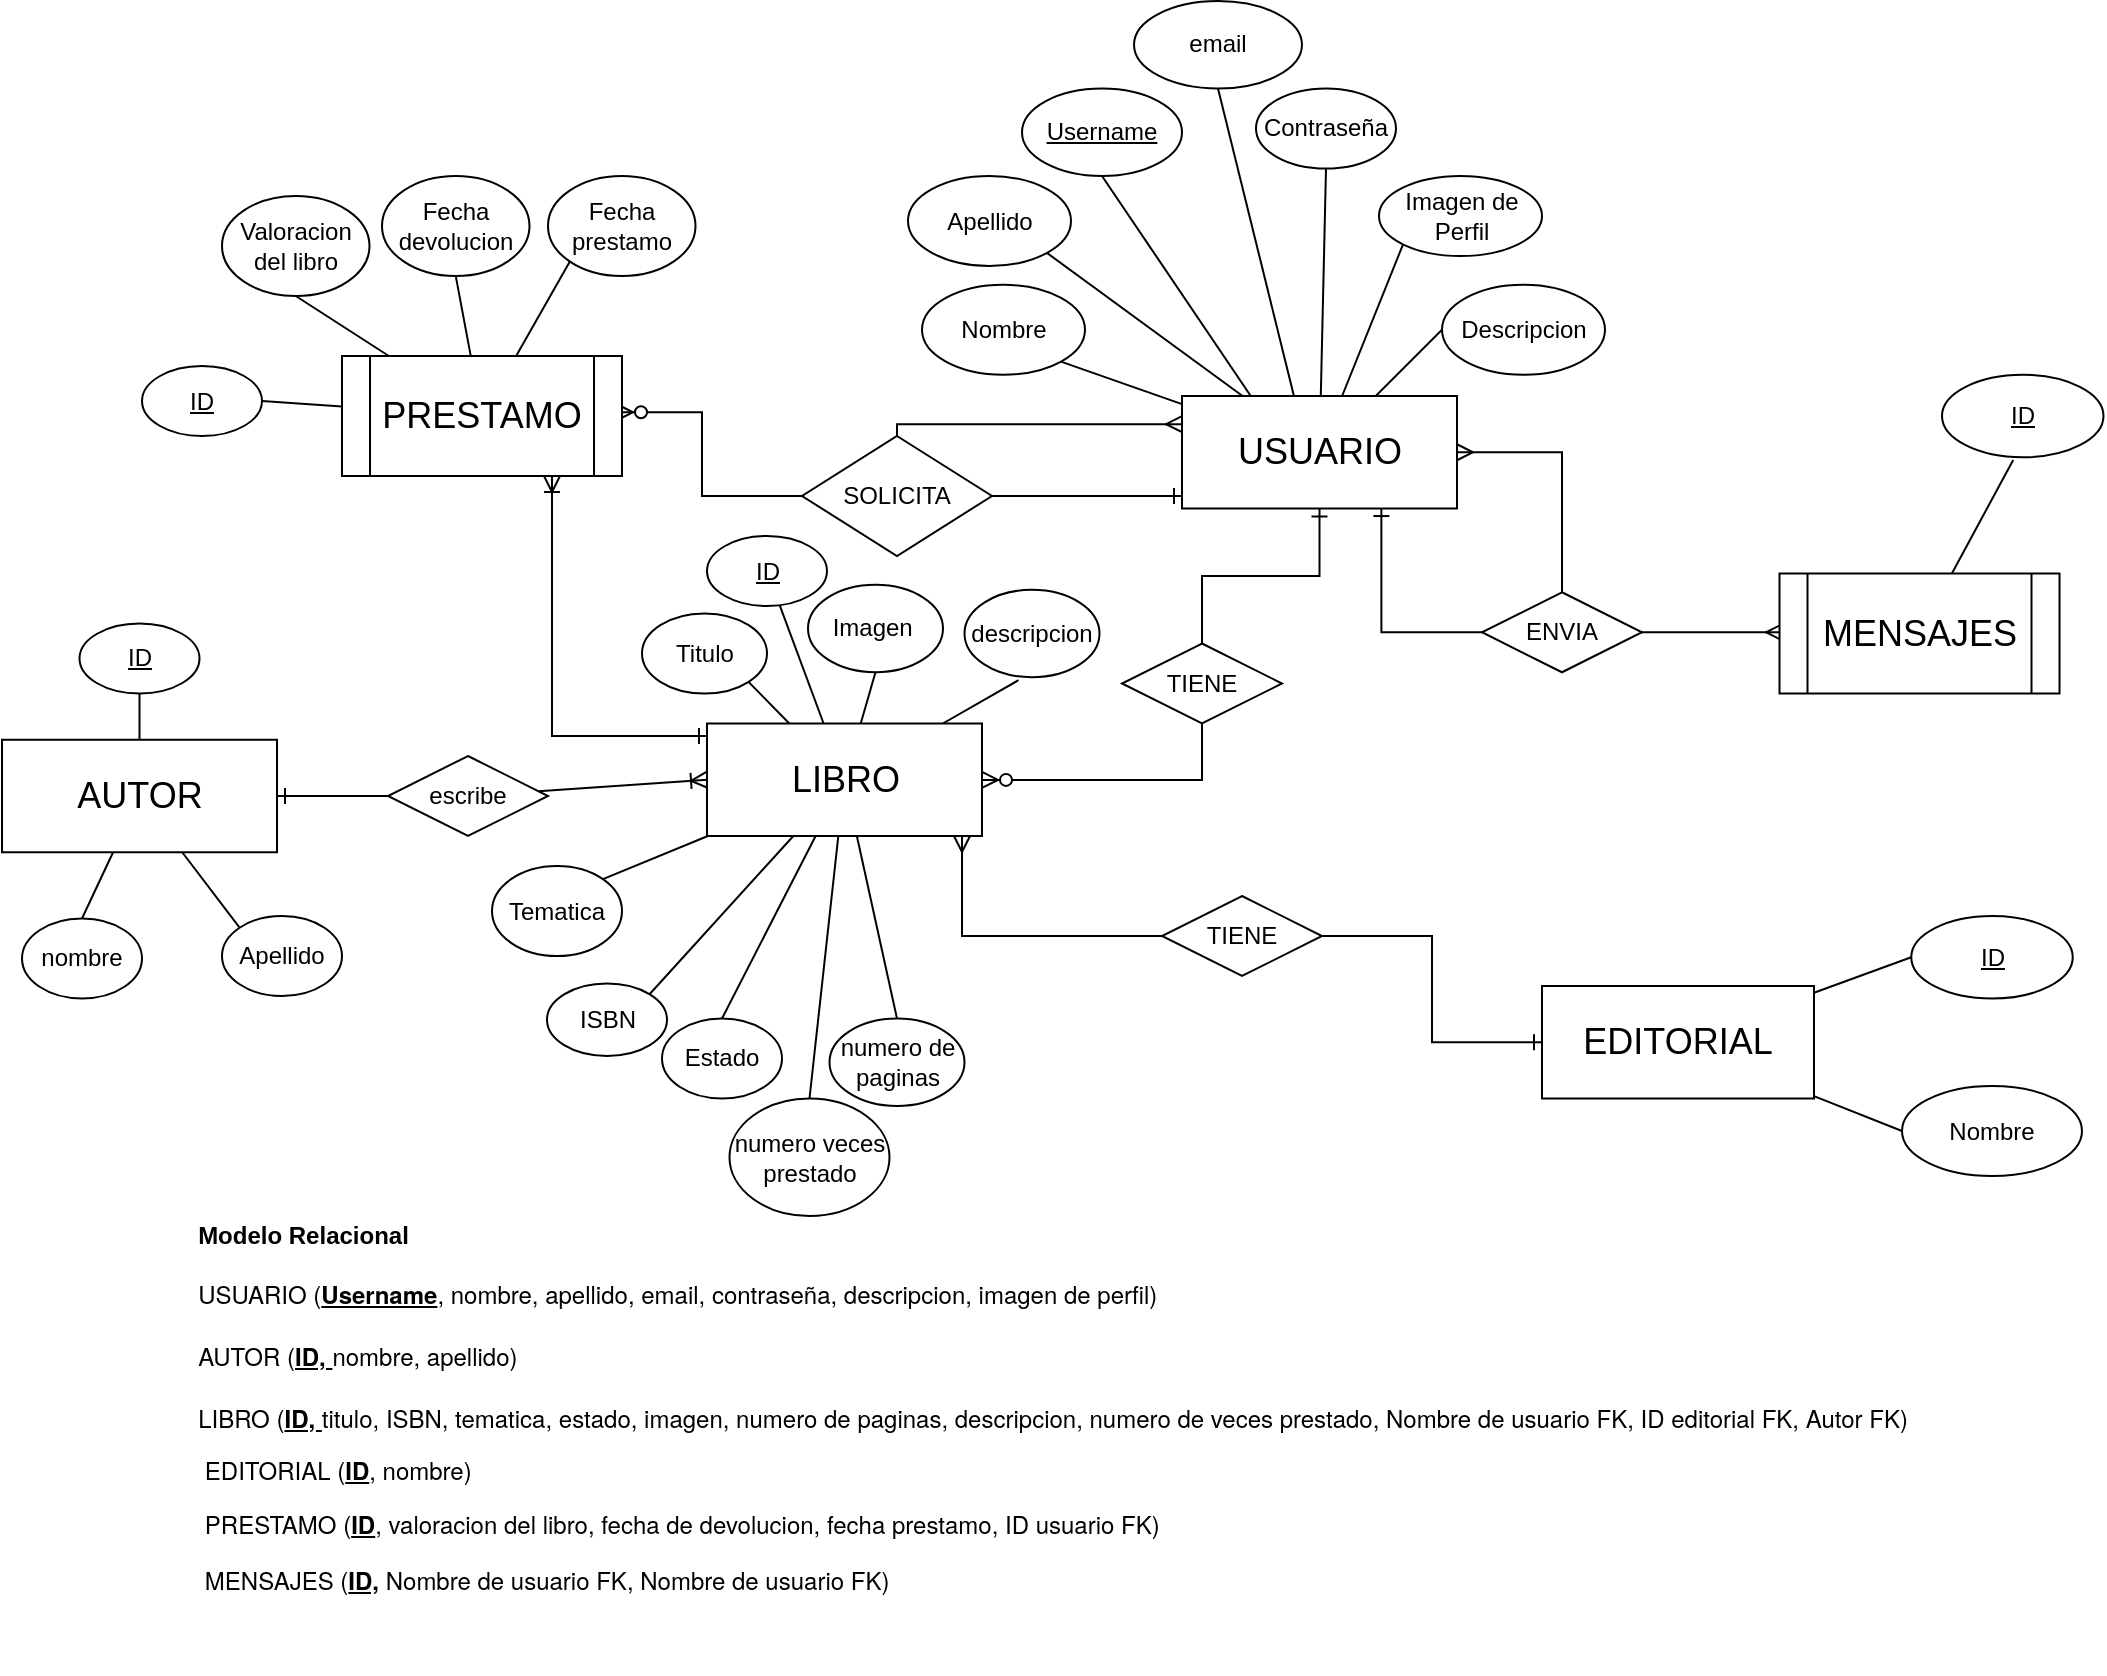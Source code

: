 <mxfile version="14.4.8" type="github">
  <diagram id="C5RBs43oDa-KdzZeNtuy" name="Page-1">
    <mxGraphModel dx="786" dy="487" grid="1" gridSize="10" guides="1" tooltips="1" connect="1" arrows="1" fold="1" page="1" pageScale="1" pageWidth="827" pageHeight="1169" math="0" shadow="0">
      <root>
        <mxCell id="WIyWlLk6GJQsqaUBKTNV-0" />
        <mxCell id="WIyWlLk6GJQsqaUBKTNV-1" parent="WIyWlLk6GJQsqaUBKTNV-0" />
        <mxCell id="VfNmNsJII7E2Oj9_ErOp-48" style="edgeStyle=orthogonalEdgeStyle;rounded=0;orthogonalLoop=1;jettySize=auto;html=1;entryX=1;entryY=0.5;entryDx=0;entryDy=0;startArrow=none;startFill=0;endArrow=ERzeroToMany;endFill=1;exitX=0;exitY=0.5;exitDx=0;exitDy=0;" parent="WIyWlLk6GJQsqaUBKTNV-1" source="I_8_5JJbdPGwPO8MQidX-213" edge="1">
          <mxGeometry relative="1" as="geometry">
            <mxPoint x="1077.5" y="358.125" as="targetPoint" />
            <Array as="points">
              <mxPoint x="1120" y="400" />
              <mxPoint x="1120" y="358" />
            </Array>
          </mxGeometry>
        </mxCell>
        <mxCell id="VfNmNsJII7E2Oj9_ErOp-53" style="edgeStyle=orthogonalEdgeStyle;rounded=0;orthogonalLoop=1;jettySize=auto;html=1;entryX=0;entryY=0.25;entryDx=0;entryDy=0;startArrow=none;startFill=0;endArrow=ERmany;endFill=0;exitX=0.5;exitY=0;exitDx=0;exitDy=0;" parent="WIyWlLk6GJQsqaUBKTNV-1" source="I_8_5JJbdPGwPO8MQidX-213" target="VfNmNsJII7E2Oj9_ErOp-7" edge="1">
          <mxGeometry relative="1" as="geometry">
            <Array as="points">
              <mxPoint x="1218" y="364" />
            </Array>
          </mxGeometry>
        </mxCell>
        <mxCell id="I_8_5JJbdPGwPO8MQidX-213" value="SOLICITA" style="shape=rhombus;perimeter=rhombusPerimeter;whiteSpace=wrap;html=1;align=center;" parent="WIyWlLk6GJQsqaUBKTNV-1" vertex="1">
          <mxGeometry x="1170" y="370" width="95" height="60" as="geometry" />
        </mxCell>
        <mxCell id="VfNmNsJII7E2Oj9_ErOp-19" style="edgeStyle=orthogonalEdgeStyle;rounded=0;orthogonalLoop=1;jettySize=auto;html=1;entryX=0;entryY=0.5;entryDx=0;entryDy=0;endArrow=none;endFill=0;startArrow=ERmany;startFill=0;" parent="WIyWlLk6GJQsqaUBKTNV-1" source="I_8_5JJbdPGwPO8MQidX-224" target="VfNmNsJII7E2Oj9_ErOp-9" edge="1">
          <mxGeometry relative="1" as="geometry">
            <mxPoint x="1250" y="580" as="sourcePoint" />
            <Array as="points">
              <mxPoint x="1250" y="620" />
            </Array>
          </mxGeometry>
        </mxCell>
        <mxCell id="VfNmNsJII7E2Oj9_ErOp-21" style="edgeStyle=none;rounded=0;orthogonalLoop=1;jettySize=auto;html=1;entryX=0.5;entryY=1;entryDx=0;entryDy=0;endArrow=none;endFill=0;" parent="WIyWlLk6GJQsqaUBKTNV-1" source="I_8_5JJbdPGwPO8MQidX-224" target="VfNmNsJII7E2Oj9_ErOp-1" edge="1">
          <mxGeometry relative="1" as="geometry" />
        </mxCell>
        <mxCell id="VfNmNsJII7E2Oj9_ErOp-22" style="edgeStyle=none;rounded=0;orthogonalLoop=1;jettySize=auto;html=1;endArrow=none;endFill=0;" parent="WIyWlLk6GJQsqaUBKTNV-1" source="I_8_5JJbdPGwPO8MQidX-224" target="I_8_5JJbdPGwPO8MQidX-264" edge="1">
          <mxGeometry relative="1" as="geometry" />
        </mxCell>
        <mxCell id="VfNmNsJII7E2Oj9_ErOp-23" style="edgeStyle=none;rounded=0;orthogonalLoop=1;jettySize=auto;html=1;entryX=1;entryY=1;entryDx=0;entryDy=0;endArrow=none;endFill=0;" parent="WIyWlLk6GJQsqaUBKTNV-1" source="I_8_5JJbdPGwPO8MQidX-224" target="I_8_5JJbdPGwPO8MQidX-268" edge="1">
          <mxGeometry relative="1" as="geometry" />
        </mxCell>
        <mxCell id="VfNmNsJII7E2Oj9_ErOp-25" style="edgeStyle=none;rounded=0;orthogonalLoop=1;jettySize=auto;html=1;entryX=1;entryY=0;entryDx=0;entryDy=0;endArrow=none;endFill=0;" parent="WIyWlLk6GJQsqaUBKTNV-1" source="I_8_5JJbdPGwPO8MQidX-224" target="VfNmNsJII7E2Oj9_ErOp-0" edge="1">
          <mxGeometry relative="1" as="geometry" />
        </mxCell>
        <mxCell id="VfNmNsJII7E2Oj9_ErOp-26" style="edgeStyle=none;rounded=0;orthogonalLoop=1;jettySize=auto;html=1;entryX=1;entryY=0;entryDx=0;entryDy=0;endArrow=none;endFill=0;" parent="WIyWlLk6GJQsqaUBKTNV-1" source="I_8_5JJbdPGwPO8MQidX-224" target="I_8_5JJbdPGwPO8MQidX-266" edge="1">
          <mxGeometry relative="1" as="geometry" />
        </mxCell>
        <mxCell id="VfNmNsJII7E2Oj9_ErOp-27" style="edgeStyle=none;rounded=0;orthogonalLoop=1;jettySize=auto;html=1;entryX=0.5;entryY=0;entryDx=0;entryDy=0;endArrow=none;endFill=0;" parent="WIyWlLk6GJQsqaUBKTNV-1" source="I_8_5JJbdPGwPO8MQidX-224" target="VfNmNsJII7E2Oj9_ErOp-2" edge="1">
          <mxGeometry relative="1" as="geometry" />
        </mxCell>
        <mxCell id="pECKGC5mE5hubifjCDva-3" style="edgeStyle=none;rounded=0;orthogonalLoop=1;jettySize=auto;html=1;entryX=0.5;entryY=0;entryDx=0;entryDy=0;endArrow=none;endFill=0;" parent="WIyWlLk6GJQsqaUBKTNV-1" source="I_8_5JJbdPGwPO8MQidX-224" target="pECKGC5mE5hubifjCDva-2" edge="1">
          <mxGeometry relative="1" as="geometry" />
        </mxCell>
        <mxCell id="G_FckccKH4Ecl18z6gfM-2" style="edgeStyle=none;rounded=0;orthogonalLoop=1;jettySize=auto;html=1;entryX=0.5;entryY=0;entryDx=0;entryDy=0;endArrow=none;endFill=0;" parent="WIyWlLk6GJQsqaUBKTNV-1" source="I_8_5JJbdPGwPO8MQidX-224" target="G_FckccKH4Ecl18z6gfM-0" edge="1">
          <mxGeometry relative="1" as="geometry" />
        </mxCell>
        <mxCell id="G_FckccKH4Ecl18z6gfM-6" style="edgeStyle=none;rounded=0;orthogonalLoop=1;jettySize=auto;html=1;entryX=0.4;entryY=1.034;entryDx=0;entryDy=0;entryPerimeter=0;endArrow=none;endFill=0;" parent="WIyWlLk6GJQsqaUBKTNV-1" source="I_8_5JJbdPGwPO8MQidX-224" target="G_FckccKH4Ecl18z6gfM-5" edge="1">
          <mxGeometry relative="1" as="geometry" />
        </mxCell>
        <mxCell id="9x1E-fn2I4ilBq3RHDuU-0" style="edgeStyle=orthogonalEdgeStyle;rounded=0;orthogonalLoop=1;jettySize=auto;html=1;entryX=0.75;entryY=1;entryDx=0;entryDy=0;endArrow=ERoneToMany;endFill=0;startArrow=ERone;startFill=0;" edge="1" parent="WIyWlLk6GJQsqaUBKTNV-1" source="I_8_5JJbdPGwPO8MQidX-224" target="VfNmNsJII7E2Oj9_ErOp-52">
          <mxGeometry relative="1" as="geometry">
            <Array as="points">
              <mxPoint x="1045" y="520" />
            </Array>
          </mxGeometry>
        </mxCell>
        <mxCell id="I_8_5JJbdPGwPO8MQidX-224" value="&lt;font style=&quot;font-size: 18px&quot;&gt;LIBRO&lt;/font&gt;" style="whiteSpace=wrap;html=1;align=center;" parent="WIyWlLk6GJQsqaUBKTNV-1" vertex="1">
          <mxGeometry x="1122.5" y="513.75" width="137.5" height="56.25" as="geometry" />
        </mxCell>
        <mxCell id="I_8_5JJbdPGwPO8MQidX-242" value="email" style="ellipse;whiteSpace=wrap;html=1;" parent="WIyWlLk6GJQsqaUBKTNV-1" vertex="1">
          <mxGeometry x="1336" y="152.5" width="84" height="43.75" as="geometry" />
        </mxCell>
        <mxCell id="I_8_5JJbdPGwPO8MQidX-243" value="&lt;u&gt;Username&lt;/u&gt;" style="ellipse;whiteSpace=wrap;html=1;" parent="WIyWlLk6GJQsqaUBKTNV-1" vertex="1">
          <mxGeometry x="1280" y="196.25" width="80" height="43.75" as="geometry" />
        </mxCell>
        <mxCell id="I_8_5JJbdPGwPO8MQidX-244" value="Descripcion" style="ellipse;whiteSpace=wrap;html=1;" parent="WIyWlLk6GJQsqaUBKTNV-1" vertex="1">
          <mxGeometry x="1490" y="294.38" width="81.5" height="45" as="geometry" />
        </mxCell>
        <mxCell id="I_8_5JJbdPGwPO8MQidX-245" value="Nombre" style="ellipse;whiteSpace=wrap;html=1;" parent="WIyWlLk6GJQsqaUBKTNV-1" vertex="1">
          <mxGeometry x="1720" y="695" width="90" height="45" as="geometry" />
        </mxCell>
        <mxCell id="I_8_5JJbdPGwPO8MQidX-246" value="&lt;u&gt;ID&lt;/u&gt;" style="ellipse;whiteSpace=wrap;html=1;" parent="WIyWlLk6GJQsqaUBKTNV-1" vertex="1">
          <mxGeometry x="1724.63" y="610" width="80.75" height="41.25" as="geometry" />
        </mxCell>
        <mxCell id="I_8_5JJbdPGwPO8MQidX-264" value="&lt;u&gt;ID&lt;/u&gt;" style="ellipse;whiteSpace=wrap;html=1;" parent="WIyWlLk6GJQsqaUBKTNV-1" vertex="1">
          <mxGeometry x="1122.5" y="420" width="60" height="35" as="geometry" />
        </mxCell>
        <mxCell id="I_8_5JJbdPGwPO8MQidX-266" value="ISBN" style="ellipse;whiteSpace=wrap;html=1;" parent="WIyWlLk6GJQsqaUBKTNV-1" vertex="1">
          <mxGeometry x="1042.5" y="643.75" width="60" height="36.25" as="geometry" />
        </mxCell>
        <mxCell id="I_8_5JJbdPGwPO8MQidX-268" value="Titulo" style="ellipse;whiteSpace=wrap;html=1;" parent="WIyWlLk6GJQsqaUBKTNV-1" vertex="1">
          <mxGeometry x="1090" y="458.75" width="62.5" height="40" as="geometry" />
        </mxCell>
        <mxCell id="I_8_5JJbdPGwPO8MQidX-270" value="nombre" style="ellipse;whiteSpace=wrap;html=1;" parent="WIyWlLk6GJQsqaUBKTNV-1" vertex="1">
          <mxGeometry x="780" y="611.25" width="60" height="40" as="geometry" />
        </mxCell>
        <mxCell id="VfNmNsJII7E2Oj9_ErOp-15" style="edgeStyle=orthogonalEdgeStyle;rounded=0;orthogonalLoop=1;jettySize=auto;html=1;endArrow=ERzeroToMany;endFill=1;exitX=0.5;exitY=1;exitDx=0;exitDy=0;" parent="WIyWlLk6GJQsqaUBKTNV-1" source="I_8_5JJbdPGwPO8MQidX-278" target="I_8_5JJbdPGwPO8MQidX-224" edge="1">
          <mxGeometry relative="1" as="geometry" />
        </mxCell>
        <mxCell id="I_8_5JJbdPGwPO8MQidX-278" value="TIENE" style="shape=rhombus;perimeter=rhombusPerimeter;whiteSpace=wrap;html=1;align=center;" parent="WIyWlLk6GJQsqaUBKTNV-1" vertex="1">
          <mxGeometry x="1330" y="473.75" width="80" height="40" as="geometry" />
        </mxCell>
        <mxCell id="I_8_5JJbdPGwPO8MQidX-280" value="&lt;br&gt;&lt;br&gt;&lt;br&gt;&lt;br&gt;" style="text;html=1;align=center;verticalAlign=middle;resizable=0;points=[];autosize=1;" parent="WIyWlLk6GJQsqaUBKTNV-1" vertex="1">
          <mxGeometry x="1400" y="720" width="20" height="60" as="geometry" />
        </mxCell>
        <mxCell id="I_8_5JJbdPGwPO8MQidX-283" value="&lt;p&gt;&lt;/p&gt;&lt;div style=&quot;text-align: justify&quot;&gt;&lt;div&gt;&lt;b&gt;Modelo Relacional&amp;nbsp;&amp;nbsp;&lt;/b&gt;&lt;/div&gt;&lt;div&gt;&lt;br style=&quot;text-align: center ; background-color: rgb(255 , 255 , 255)&quot;&gt;&lt;/div&gt;&lt;/div&gt;&lt;div style=&quot;text-align: justify&quot;&gt;&lt;span style=&quot;font-family: &amp;#34;whitney&amp;#34; , &amp;#34;helvetica neue&amp;#34; , &amp;#34;helvetica&amp;#34; , &amp;#34;arial&amp;#34; , sans-serif ; background-color: rgb(255 , 255 , 255)&quot;&gt;&lt;font style=&quot;font-size: 12px&quot;&gt;USUARIO (&lt;b&gt;&lt;u&gt;Username&lt;/u&gt;&lt;/b&gt;, nombre, apellido, email, contraseña, descripcion, imagen de perfil)&lt;/font&gt;&lt;/span&gt;&lt;/div&gt;&lt;font style=&quot;font-size: 12px ; background-color: rgb(255 , 255 , 255)&quot;&gt;&lt;div style=&quot;text-align: justify&quot;&gt;&lt;font face=&quot;whitney, helvetica neue, helvetica, arial, sans-serif&quot; style=&quot;font-size: 12px&quot;&gt;&lt;br&gt;&lt;/font&gt;&lt;/div&gt;&lt;div style=&quot;text-align: justify&quot;&gt;&lt;span style=&quot;font-family: &amp;#34;whitney&amp;#34; , &amp;#34;helvetica neue&amp;#34; , &amp;#34;helvetica&amp;#34; , &amp;#34;arial&amp;#34; , sans-serif&quot;&gt;AUTOR (&lt;/span&gt;&lt;span style=&quot;font-family: &amp;#34;whitney&amp;#34; , &amp;#34;helvetica neue&amp;#34; , &amp;#34;helvetica&amp;#34; , &amp;#34;arial&amp;#34; , sans-serif&quot;&gt;&lt;u style=&quot;font-weight: bold&quot;&gt;ID, &lt;/u&gt;nombre, apellido&lt;/span&gt;&lt;span style=&quot;font-family: &amp;#34;whitney&amp;#34; , &amp;#34;helvetica neue&amp;#34; , &amp;#34;helvetica&amp;#34; , &amp;#34;arial&amp;#34; , sans-serif&quot;&gt;)&lt;/span&gt;&lt;font face=&quot;whitney, helvetica neue, helvetica, arial, sans-serif&quot; style=&quot;font-size: 12px&quot;&gt;&lt;br&gt;&lt;/font&gt;&lt;/div&gt;&lt;div style=&quot;text-align: justify&quot;&gt;&lt;span style=&quot;font-family: &amp;#34;whitney&amp;#34; , &amp;#34;helvetica neue&amp;#34; , &amp;#34;helvetica&amp;#34; , &amp;#34;arial&amp;#34; , sans-serif&quot;&gt;&lt;br&gt;&lt;/span&gt;&lt;/div&gt;&lt;font face=&quot;whitney, helvetica neue, helvetica, arial, sans-serif&quot; style=&quot;font-size: 12px&quot;&gt;&lt;div style=&quot;text-align: justify&quot;&gt;LIBRO (&lt;u&gt;&lt;b&gt;ID,&amp;nbsp;&lt;/b&gt;&lt;/u&gt;titulo, ISBN, tematica, estado, imagen, numero de paginas, descripcion, numero de veces prestado, Nombre de usuario FK, ID editorial FK, Autor FK)&lt;/div&gt;&lt;/font&gt;&lt;/font&gt;&lt;p&gt;&lt;/p&gt;&lt;p style=&quot;text-align: justify&quot;&gt;&lt;span style=&quot;font-family: &amp;#34;whitney&amp;#34; , &amp;#34;helvetica neue&amp;#34; , &amp;#34;helvetica&amp;#34; , &amp;#34;arial&amp;#34; , sans-serif ; background-color: rgb(255 , 255 , 255)&quot;&gt;&lt;font style=&quot;font-size: 12px&quot;&gt;&amp;nbsp;EDITORIAL (&lt;b&gt;&lt;u&gt;ID&lt;/u&gt;&lt;/b&gt;, nombre)&amp;nbsp;&lt;/font&gt;&lt;/span&gt;&lt;/p&gt;&lt;p style=&quot;text-align: justify&quot;&gt;&lt;span style=&quot;font-family: &amp;#34;whitney&amp;#34; , &amp;#34;helvetica neue&amp;#34; , &amp;#34;helvetica&amp;#34; , &amp;#34;arial&amp;#34; , sans-serif ; background-color: rgb(255 , 255 , 255)&quot;&gt;&lt;font style=&quot;font-size: 12px&quot;&gt;&amp;nbsp;PRESTAMO (&lt;b&gt;&lt;u&gt;ID&lt;/u&gt;&lt;/b&gt;, valoracion del libro, fecha de devolucion, fecha prestamo, ID usuario FK)&amp;nbsp;&lt;/font&gt;&lt;/span&gt;&lt;/p&gt;&lt;p style=&quot;text-align: justify&quot;&gt;&lt;span style=&quot;font-family: &amp;#34;whitney&amp;#34; , &amp;#34;helvetica neue&amp;#34; , &amp;#34;helvetica&amp;#34; , &amp;#34;arial&amp;#34; , sans-serif ; background-color: rgb(255 , 255 , 255)&quot;&gt;&lt;font style=&quot;font-size: 12px&quot;&gt;&amp;nbsp;MENSAJES (&lt;u style=&quot;font-weight: bold&quot;&gt;ID,&lt;/u&gt; Nombre de usuario FK, Nombre de usuario FK)&amp;nbsp;&lt;/font&gt;&lt;/span&gt;&lt;/p&gt;&lt;p style=&quot;text-align: justify&quot;&gt;&lt;span style=&quot;font-family: &amp;#34;whitney&amp;#34; , &amp;#34;helvetica neue&amp;#34; , &amp;#34;helvetica&amp;#34; , &amp;#34;arial&amp;#34; , sans-serif ; background-color: rgb(255 , 255 , 255)&quot;&gt;&lt;font style=&quot;font-size: 12px&quot;&gt;&amp;nbsp;&lt;/font&gt;&lt;/span&gt;&lt;/p&gt;" style="text;html=1;align=center;verticalAlign=middle;resizable=0;points=[];autosize=1;" parent="WIyWlLk6GJQsqaUBKTNV-1" vertex="1">
          <mxGeometry x="855" y="755" width="880" height="230" as="geometry" />
        </mxCell>
        <mxCell id="VfNmNsJII7E2Oj9_ErOp-0" value="Tematica" style="ellipse;whiteSpace=wrap;html=1;" parent="WIyWlLk6GJQsqaUBKTNV-1" vertex="1">
          <mxGeometry x="1015" y="585" width="65" height="45" as="geometry" />
        </mxCell>
        <mxCell id="VfNmNsJII7E2Oj9_ErOp-1" value="Imagen&amp;nbsp;" style="ellipse;whiteSpace=wrap;html=1;" parent="WIyWlLk6GJQsqaUBKTNV-1" vertex="1">
          <mxGeometry x="1173" y="444.38" width="67.5" height="43.75" as="geometry" />
        </mxCell>
        <mxCell id="VfNmNsJII7E2Oj9_ErOp-2" value="Estado" style="ellipse;whiteSpace=wrap;html=1;" parent="WIyWlLk6GJQsqaUBKTNV-1" vertex="1">
          <mxGeometry x="1100" y="661.25" width="60" height="40" as="geometry" />
        </mxCell>
        <mxCell id="VfNmNsJII7E2Oj9_ErOp-4" value="Imagen de Perfil" style="ellipse;whiteSpace=wrap;html=1;" parent="WIyWlLk6GJQsqaUBKTNV-1" vertex="1">
          <mxGeometry x="1458.5" y="240" width="81.5" height="40" as="geometry" />
        </mxCell>
        <mxCell id="VfNmNsJII7E2Oj9_ErOp-14" style="edgeStyle=orthogonalEdgeStyle;rounded=0;orthogonalLoop=1;jettySize=auto;html=1;endArrow=none;endFill=0;startArrow=ERone;startFill=0;" parent="WIyWlLk6GJQsqaUBKTNV-1" source="VfNmNsJII7E2Oj9_ErOp-7" target="I_8_5JJbdPGwPO8MQidX-278" edge="1">
          <mxGeometry relative="1" as="geometry" />
        </mxCell>
        <mxCell id="VfNmNsJII7E2Oj9_ErOp-16" style="edgeStyle=orthogonalEdgeStyle;rounded=0;orthogonalLoop=1;jettySize=auto;html=1;entryX=1;entryY=0.5;entryDx=0;entryDy=0;endArrow=none;endFill=0;startArrow=ERone;startFill=0;" parent="WIyWlLk6GJQsqaUBKTNV-1" source="VfNmNsJII7E2Oj9_ErOp-7" target="I_8_5JJbdPGwPO8MQidX-213" edge="1">
          <mxGeometry relative="1" as="geometry">
            <Array as="points">
              <mxPoint x="1320" y="400" />
              <mxPoint x="1320" y="400" />
            </Array>
          </mxGeometry>
        </mxCell>
        <mxCell id="VfNmNsJII7E2Oj9_ErOp-29" style="edgeStyle=none;rounded=0;orthogonalLoop=1;jettySize=auto;html=1;entryX=0.5;entryY=1;entryDx=0;entryDy=0;endArrow=none;endFill=0;exitX=0.25;exitY=0;exitDx=0;exitDy=0;" parent="WIyWlLk6GJQsqaUBKTNV-1" source="VfNmNsJII7E2Oj9_ErOp-7" target="I_8_5JJbdPGwPO8MQidX-243" edge="1">
          <mxGeometry relative="1" as="geometry" />
        </mxCell>
        <mxCell id="VfNmNsJII7E2Oj9_ErOp-30" style="edgeStyle=none;rounded=0;orthogonalLoop=1;jettySize=auto;html=1;entryX=0.5;entryY=1;entryDx=0;entryDy=0;endArrow=none;endFill=0;exitX=0.407;exitY=0;exitDx=0;exitDy=0;exitPerimeter=0;" parent="WIyWlLk6GJQsqaUBKTNV-1" source="VfNmNsJII7E2Oj9_ErOp-7" target="I_8_5JJbdPGwPO8MQidX-242" edge="1">
          <mxGeometry relative="1" as="geometry" />
        </mxCell>
        <mxCell id="VfNmNsJII7E2Oj9_ErOp-31" style="edgeStyle=none;rounded=0;orthogonalLoop=1;jettySize=auto;html=1;entryX=0.5;entryY=1;entryDx=0;entryDy=0;endArrow=none;endFill=0;" parent="WIyWlLk6GJQsqaUBKTNV-1" source="VfNmNsJII7E2Oj9_ErOp-7" target="VfNmNsJII7E2Oj9_ErOp-10" edge="1">
          <mxGeometry relative="1" as="geometry" />
        </mxCell>
        <mxCell id="VfNmNsJII7E2Oj9_ErOp-32" style="edgeStyle=none;rounded=0;orthogonalLoop=1;jettySize=auto;html=1;entryX=0;entryY=1;entryDx=0;entryDy=0;endArrow=none;endFill=0;" parent="WIyWlLk6GJQsqaUBKTNV-1" source="VfNmNsJII7E2Oj9_ErOp-7" target="VfNmNsJII7E2Oj9_ErOp-4" edge="1">
          <mxGeometry relative="1" as="geometry" />
        </mxCell>
        <mxCell id="VfNmNsJII7E2Oj9_ErOp-33" style="edgeStyle=none;rounded=0;orthogonalLoop=1;jettySize=auto;html=1;entryX=0;entryY=0.5;entryDx=0;entryDy=0;endArrow=none;endFill=0;" parent="WIyWlLk6GJQsqaUBKTNV-1" source="VfNmNsJII7E2Oj9_ErOp-7" target="I_8_5JJbdPGwPO8MQidX-244" edge="1">
          <mxGeometry relative="1" as="geometry" />
        </mxCell>
        <mxCell id="pECKGC5mE5hubifjCDva-1" style="rounded=0;orthogonalLoop=1;jettySize=auto;html=1;entryX=1;entryY=1;entryDx=0;entryDy=0;endArrow=none;endFill=0;" parent="WIyWlLk6GJQsqaUBKTNV-1" source="VfNmNsJII7E2Oj9_ErOp-7" target="pECKGC5mE5hubifjCDva-0" edge="1">
          <mxGeometry relative="1" as="geometry" />
        </mxCell>
        <mxCell id="G_FckccKH4Ecl18z6gfM-4" style="edgeStyle=none;rounded=0;orthogonalLoop=1;jettySize=auto;html=1;entryX=1;entryY=1;entryDx=0;entryDy=0;endArrow=none;endFill=0;" parent="WIyWlLk6GJQsqaUBKTNV-1" source="VfNmNsJII7E2Oj9_ErOp-7" target="G_FckccKH4Ecl18z6gfM-3" edge="1">
          <mxGeometry relative="1" as="geometry" />
        </mxCell>
        <mxCell id="VfNmNsJII7E2Oj9_ErOp-7" value="&lt;font style=&quot;font-size: 18px&quot;&gt;USUARIO&lt;br&gt;&lt;/font&gt;" style="whiteSpace=wrap;html=1;align=center;" parent="WIyWlLk6GJQsqaUBKTNV-1" vertex="1">
          <mxGeometry x="1360" y="350" width="137.5" height="56.25" as="geometry" />
        </mxCell>
        <mxCell id="VfNmNsJII7E2Oj9_ErOp-60" style="edgeStyle=none;rounded=0;orthogonalLoop=1;jettySize=auto;html=1;entryX=0;entryY=0.5;entryDx=0;entryDy=0;startArrow=none;startFill=0;endArrow=none;endFill=0;" parent="WIyWlLk6GJQsqaUBKTNV-1" source="VfNmNsJII7E2Oj9_ErOp-8" target="I_8_5JJbdPGwPO8MQidX-246" edge="1">
          <mxGeometry relative="1" as="geometry" />
        </mxCell>
        <mxCell id="VfNmNsJII7E2Oj9_ErOp-61" style="edgeStyle=none;rounded=0;orthogonalLoop=1;jettySize=auto;html=1;entryX=0;entryY=0.5;entryDx=0;entryDy=0;startArrow=none;startFill=0;endArrow=none;endFill=0;" parent="WIyWlLk6GJQsqaUBKTNV-1" source="VfNmNsJII7E2Oj9_ErOp-8" target="I_8_5JJbdPGwPO8MQidX-245" edge="1">
          <mxGeometry relative="1" as="geometry" />
        </mxCell>
        <mxCell id="VfNmNsJII7E2Oj9_ErOp-8" value="&lt;font style=&quot;font-size: 18px&quot;&gt;EDITORIAL&lt;br&gt;&lt;/font&gt;" style="whiteSpace=wrap;html=1;align=center;" parent="WIyWlLk6GJQsqaUBKTNV-1" vertex="1">
          <mxGeometry x="1540" y="645" width="136" height="56.25" as="geometry" />
        </mxCell>
        <mxCell id="VfNmNsJII7E2Oj9_ErOp-20" style="edgeStyle=orthogonalEdgeStyle;rounded=0;orthogonalLoop=1;jettySize=auto;html=1;entryX=0;entryY=0.5;entryDx=0;entryDy=0;endArrow=ERone;endFill=0;" parent="WIyWlLk6GJQsqaUBKTNV-1" source="VfNmNsJII7E2Oj9_ErOp-9" target="VfNmNsJII7E2Oj9_ErOp-8" edge="1">
          <mxGeometry relative="1" as="geometry" />
        </mxCell>
        <mxCell id="VfNmNsJII7E2Oj9_ErOp-9" value="TIENE" style="shape=rhombus;perimeter=rhombusPerimeter;whiteSpace=wrap;html=1;align=center;" parent="WIyWlLk6GJQsqaUBKTNV-1" vertex="1">
          <mxGeometry x="1350" y="600" width="80" height="40" as="geometry" />
        </mxCell>
        <mxCell id="VfNmNsJII7E2Oj9_ErOp-10" value="Contraseña" style="ellipse;whiteSpace=wrap;html=1;" parent="WIyWlLk6GJQsqaUBKTNV-1" vertex="1">
          <mxGeometry x="1397" y="196.25" width="70" height="40" as="geometry" />
        </mxCell>
        <mxCell id="VfNmNsJII7E2Oj9_ErOp-46" style="edgeStyle=orthogonalEdgeStyle;rounded=0;orthogonalLoop=1;jettySize=auto;html=1;entryX=1;entryY=0.5;entryDx=0;entryDy=0;startArrow=none;startFill=0;endArrow=ERmany;endFill=0;exitX=0.5;exitY=0;exitDx=0;exitDy=0;" parent="WIyWlLk6GJQsqaUBKTNV-1" source="VfNmNsJII7E2Oj9_ErOp-42" target="VfNmNsJII7E2Oj9_ErOp-7" edge="1">
          <mxGeometry relative="1" as="geometry">
            <Array as="points">
              <mxPoint x="1550" y="378" />
            </Array>
          </mxGeometry>
        </mxCell>
        <mxCell id="VfNmNsJII7E2Oj9_ErOp-45" style="edgeStyle=orthogonalEdgeStyle;rounded=0;orthogonalLoop=1;jettySize=auto;html=1;entryX=0;entryY=0.5;entryDx=0;entryDy=0;startArrow=none;startFill=0;endArrow=ERmany;endFill=0;" parent="WIyWlLk6GJQsqaUBKTNV-1" source="VfNmNsJII7E2Oj9_ErOp-42" edge="1">
          <mxGeometry relative="1" as="geometry">
            <mxPoint x="1660" y="468.125" as="targetPoint" />
          </mxGeometry>
        </mxCell>
        <mxCell id="VfNmNsJII7E2Oj9_ErOp-42" value="ENVIA" style="shape=rhombus;perimeter=rhombusPerimeter;whiteSpace=wrap;html=1;align=center;" parent="WIyWlLk6GJQsqaUBKTNV-1" vertex="1">
          <mxGeometry x="1510" y="448.13" width="80" height="40" as="geometry" />
        </mxCell>
        <mxCell id="VfNmNsJII7E2Oj9_ErOp-44" style="edgeStyle=orthogonalEdgeStyle;rounded=0;orthogonalLoop=1;jettySize=auto;html=1;entryX=0.003;entryY=0.5;entryDx=0;entryDy=0;startArrow=ERone;startFill=0;endArrow=none;endFill=0;exitX=0.725;exitY=0.996;exitDx=0;exitDy=0;exitPerimeter=0;entryPerimeter=0;" parent="WIyWlLk6GJQsqaUBKTNV-1" source="VfNmNsJII7E2Oj9_ErOp-7" target="VfNmNsJII7E2Oj9_ErOp-42" edge="1">
          <mxGeometry relative="1" as="geometry">
            <mxPoint x="1459.688" y="406.025" as="sourcePoint" />
            <mxPoint x="1660.412" y="468.125" as="targetPoint" />
            <Array as="points" />
          </mxGeometry>
        </mxCell>
        <mxCell id="VfNmNsJII7E2Oj9_ErOp-49" value="Fecha prestamo" style="ellipse;whiteSpace=wrap;html=1;" parent="WIyWlLk6GJQsqaUBKTNV-1" vertex="1">
          <mxGeometry x="1043" y="240" width="73.75" height="50" as="geometry" />
        </mxCell>
        <mxCell id="VfNmNsJII7E2Oj9_ErOp-51" value="Fecha devolucion" style="ellipse;whiteSpace=wrap;html=1;" parent="WIyWlLk6GJQsqaUBKTNV-1" vertex="1">
          <mxGeometry x="960" y="240" width="73.75" height="50" as="geometry" />
        </mxCell>
        <mxCell id="VfNmNsJII7E2Oj9_ErOp-56" style="edgeStyle=none;rounded=0;orthogonalLoop=1;jettySize=auto;html=1;entryX=0;entryY=1;entryDx=0;entryDy=0;startArrow=none;startFill=0;endArrow=none;endFill=0;" parent="WIyWlLk6GJQsqaUBKTNV-1" source="VfNmNsJII7E2Oj9_ErOp-52" target="VfNmNsJII7E2Oj9_ErOp-49" edge="1">
          <mxGeometry relative="1" as="geometry" />
        </mxCell>
        <mxCell id="VfNmNsJII7E2Oj9_ErOp-57" style="edgeStyle=none;rounded=0;orthogonalLoop=1;jettySize=auto;html=1;entryX=0.5;entryY=1;entryDx=0;entryDy=0;startArrow=none;startFill=0;endArrow=none;endFill=0;" parent="WIyWlLk6GJQsqaUBKTNV-1" source="VfNmNsJII7E2Oj9_ErOp-52" target="VfNmNsJII7E2Oj9_ErOp-51" edge="1">
          <mxGeometry relative="1" as="geometry" />
        </mxCell>
        <mxCell id="VfNmNsJII7E2Oj9_ErOp-59" style="edgeStyle=none;rounded=0;orthogonalLoop=1;jettySize=auto;html=1;entryX=0.5;entryY=1;entryDx=0;entryDy=0;startArrow=none;startFill=0;endArrow=none;endFill=0;" parent="WIyWlLk6GJQsqaUBKTNV-1" source="VfNmNsJII7E2Oj9_ErOp-52" target="VfNmNsJII7E2Oj9_ErOp-58" edge="1">
          <mxGeometry relative="1" as="geometry" />
        </mxCell>
        <mxCell id="VfNmNsJII7E2Oj9_ErOp-63" style="edgeStyle=none;rounded=0;orthogonalLoop=1;jettySize=auto;html=1;entryX=1;entryY=0.5;entryDx=0;entryDy=0;startArrow=none;startFill=0;endArrow=none;endFill=0;" parent="WIyWlLk6GJQsqaUBKTNV-1" source="VfNmNsJII7E2Oj9_ErOp-52" target="VfNmNsJII7E2Oj9_ErOp-62" edge="1">
          <mxGeometry relative="1" as="geometry" />
        </mxCell>
        <mxCell id="VfNmNsJII7E2Oj9_ErOp-52" value="&lt;span style=&quot;font-size: 18px&quot;&gt;PRESTAMO&lt;/span&gt;" style="shape=process;whiteSpace=wrap;html=1;backgroundOutline=1;" parent="WIyWlLk6GJQsqaUBKTNV-1" vertex="1">
          <mxGeometry x="940" y="330" width="140" height="60" as="geometry" />
        </mxCell>
        <mxCell id="VfNmNsJII7E2Oj9_ErOp-65" style="edgeStyle=none;rounded=0;orthogonalLoop=1;jettySize=auto;html=1;entryX=0.441;entryY=1.032;entryDx=0;entryDy=0;entryPerimeter=0;startArrow=none;startFill=0;endArrow=none;endFill=0;" parent="WIyWlLk6GJQsqaUBKTNV-1" source="VfNmNsJII7E2Oj9_ErOp-54" target="VfNmNsJII7E2Oj9_ErOp-64" edge="1">
          <mxGeometry relative="1" as="geometry" />
        </mxCell>
        <mxCell id="VfNmNsJII7E2Oj9_ErOp-54" value="&lt;span style=&quot;font-size: 18px&quot;&gt;MENSAJES&lt;/span&gt;" style="shape=process;whiteSpace=wrap;html=1;backgroundOutline=1;" parent="WIyWlLk6GJQsqaUBKTNV-1" vertex="1">
          <mxGeometry x="1658.75" y="438.75" width="140" height="60" as="geometry" />
        </mxCell>
        <mxCell id="VfNmNsJII7E2Oj9_ErOp-58" value="Valoracion&lt;br&gt;del libro" style="ellipse;whiteSpace=wrap;html=1;" parent="WIyWlLk6GJQsqaUBKTNV-1" vertex="1">
          <mxGeometry x="880" y="250" width="73.75" height="50" as="geometry" />
        </mxCell>
        <mxCell id="VfNmNsJII7E2Oj9_ErOp-62" value="&lt;u&gt;ID&lt;/u&gt;" style="ellipse;whiteSpace=wrap;html=1;" parent="WIyWlLk6GJQsqaUBKTNV-1" vertex="1">
          <mxGeometry x="840" y="335" width="60" height="35" as="geometry" />
        </mxCell>
        <mxCell id="VfNmNsJII7E2Oj9_ErOp-64" value="&lt;u&gt;ID&lt;/u&gt;" style="ellipse;whiteSpace=wrap;html=1;" parent="WIyWlLk6GJQsqaUBKTNV-1" vertex="1">
          <mxGeometry x="1740" y="339.38" width="80.75" height="41.25" as="geometry" />
        </mxCell>
        <mxCell id="pECKGC5mE5hubifjCDva-0" value="Nombre" style="ellipse;whiteSpace=wrap;html=1;" parent="WIyWlLk6GJQsqaUBKTNV-1" vertex="1">
          <mxGeometry x="1230" y="294.38" width="81.5" height="45" as="geometry" />
        </mxCell>
        <mxCell id="pECKGC5mE5hubifjCDva-2" value="numero veces prestado" style="ellipse;whiteSpace=wrap;html=1;" parent="WIyWlLk6GJQsqaUBKTNV-1" vertex="1">
          <mxGeometry x="1133.75" y="701.25" width="80" height="58.75" as="geometry" />
        </mxCell>
        <mxCell id="G_FckccKH4Ecl18z6gfM-0" value="numero de paginas" style="ellipse;whiteSpace=wrap;html=1;" parent="WIyWlLk6GJQsqaUBKTNV-1" vertex="1">
          <mxGeometry x="1183.75" y="661.25" width="67.5" height="43.75" as="geometry" />
        </mxCell>
        <mxCell id="G_FckccKH4Ecl18z6gfM-3" value="Apellido" style="ellipse;whiteSpace=wrap;html=1;" parent="WIyWlLk6GJQsqaUBKTNV-1" vertex="1">
          <mxGeometry x="1223" y="240" width="81.5" height="45" as="geometry" />
        </mxCell>
        <mxCell id="G_FckccKH4Ecl18z6gfM-5" value="descripcion" style="ellipse;whiteSpace=wrap;html=1;" parent="WIyWlLk6GJQsqaUBKTNV-1" vertex="1">
          <mxGeometry x="1251.25" y="446.88" width="67.5" height="43.75" as="geometry" />
        </mxCell>
        <mxCell id="G_FckccKH4Ecl18z6gfM-10" style="edgeStyle=none;rounded=0;orthogonalLoop=1;jettySize=auto;html=1;entryX=0;entryY=0.5;entryDx=0;entryDy=0;endArrow=ERoneToMany;endFill=0;" parent="WIyWlLk6GJQsqaUBKTNV-1" source="G_FckccKH4Ecl18z6gfM-11" target="I_8_5JJbdPGwPO8MQidX-224" edge="1">
          <mxGeometry relative="1" as="geometry" />
        </mxCell>
        <mxCell id="G_FckccKH4Ecl18z6gfM-13" style="edgeStyle=none;rounded=0;orthogonalLoop=1;jettySize=auto;html=1;entryX=0.5;entryY=1;entryDx=0;entryDy=0;startArrow=none;startFill=0;endArrow=none;endFill=0;" parent="WIyWlLk6GJQsqaUBKTNV-1" source="G_FckccKH4Ecl18z6gfM-7" target="G_FckccKH4Ecl18z6gfM-9" edge="1">
          <mxGeometry relative="1" as="geometry" />
        </mxCell>
        <mxCell id="G_FckccKH4Ecl18z6gfM-14" style="edgeStyle=none;rounded=0;orthogonalLoop=1;jettySize=auto;html=1;entryX=0.5;entryY=0;entryDx=0;entryDy=0;startArrow=none;startFill=0;endArrow=none;endFill=0;" parent="WIyWlLk6GJQsqaUBKTNV-1" source="G_FckccKH4Ecl18z6gfM-7" target="I_8_5JJbdPGwPO8MQidX-270" edge="1">
          <mxGeometry relative="1" as="geometry" />
        </mxCell>
        <mxCell id="G_FckccKH4Ecl18z6gfM-15" style="edgeStyle=none;rounded=0;orthogonalLoop=1;jettySize=auto;html=1;entryX=0;entryY=0;entryDx=0;entryDy=0;startArrow=none;startFill=0;endArrow=none;endFill=0;" parent="WIyWlLk6GJQsqaUBKTNV-1" source="G_FckccKH4Ecl18z6gfM-7" target="G_FckccKH4Ecl18z6gfM-8" edge="1">
          <mxGeometry relative="1" as="geometry" />
        </mxCell>
        <mxCell id="G_FckccKH4Ecl18z6gfM-7" value="&lt;font style=&quot;font-size: 18px&quot;&gt;AUTOR&lt;/font&gt;" style="whiteSpace=wrap;html=1;align=center;" parent="WIyWlLk6GJQsqaUBKTNV-1" vertex="1">
          <mxGeometry x="770" y="521.88" width="137.5" height="56.25" as="geometry" />
        </mxCell>
        <mxCell id="G_FckccKH4Ecl18z6gfM-8" value="Apellido" style="ellipse;whiteSpace=wrap;html=1;" parent="WIyWlLk6GJQsqaUBKTNV-1" vertex="1">
          <mxGeometry x="880" y="610" width="60" height="40" as="geometry" />
        </mxCell>
        <mxCell id="G_FckccKH4Ecl18z6gfM-9" value="&lt;u&gt;ID&lt;/u&gt;" style="ellipse;whiteSpace=wrap;html=1;" parent="WIyWlLk6GJQsqaUBKTNV-1" vertex="1">
          <mxGeometry x="808.75" y="463.75" width="60" height="35" as="geometry" />
        </mxCell>
        <mxCell id="G_FckccKH4Ecl18z6gfM-11" value="escribe" style="shape=rhombus;perimeter=rhombusPerimeter;whiteSpace=wrap;html=1;align=center;" parent="WIyWlLk6GJQsqaUBKTNV-1" vertex="1">
          <mxGeometry x="963" y="530" width="80" height="40" as="geometry" />
        </mxCell>
        <mxCell id="G_FckccKH4Ecl18z6gfM-12" style="edgeStyle=none;rounded=0;orthogonalLoop=1;jettySize=auto;html=1;entryX=0;entryY=0.5;entryDx=0;entryDy=0;endArrow=none;endFill=0;startArrow=ERone;startFill=0;" parent="WIyWlLk6GJQsqaUBKTNV-1" source="G_FckccKH4Ecl18z6gfM-7" target="G_FckccKH4Ecl18z6gfM-11" edge="1">
          <mxGeometry relative="1" as="geometry">
            <mxPoint x="907.5" y="548.035" as="sourcePoint" />
            <mxPoint x="1122.5" y="541.875" as="targetPoint" />
          </mxGeometry>
        </mxCell>
      </root>
    </mxGraphModel>
  </diagram>
</mxfile>
